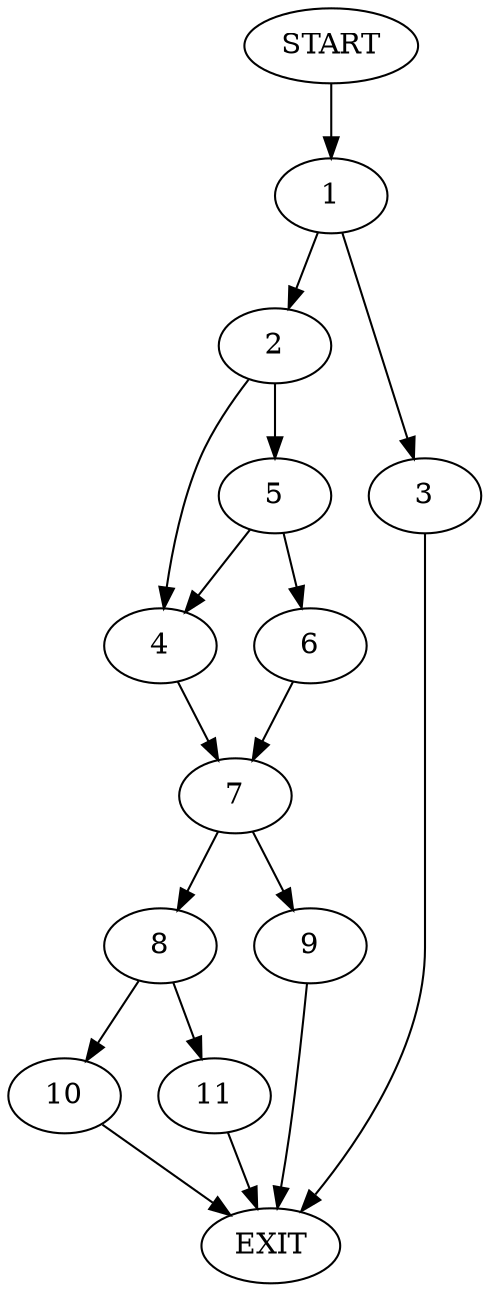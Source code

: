 digraph {
0 [label="START"]
12 [label="EXIT"]
0 -> 1
1 -> 2
1 -> 3
2 -> 4
2 -> 5
3 -> 12
5 -> 4
5 -> 6
4 -> 7
6 -> 7
7 -> 8
7 -> 9
9 -> 12
8 -> 10
8 -> 11
11 -> 12
10 -> 12
}
